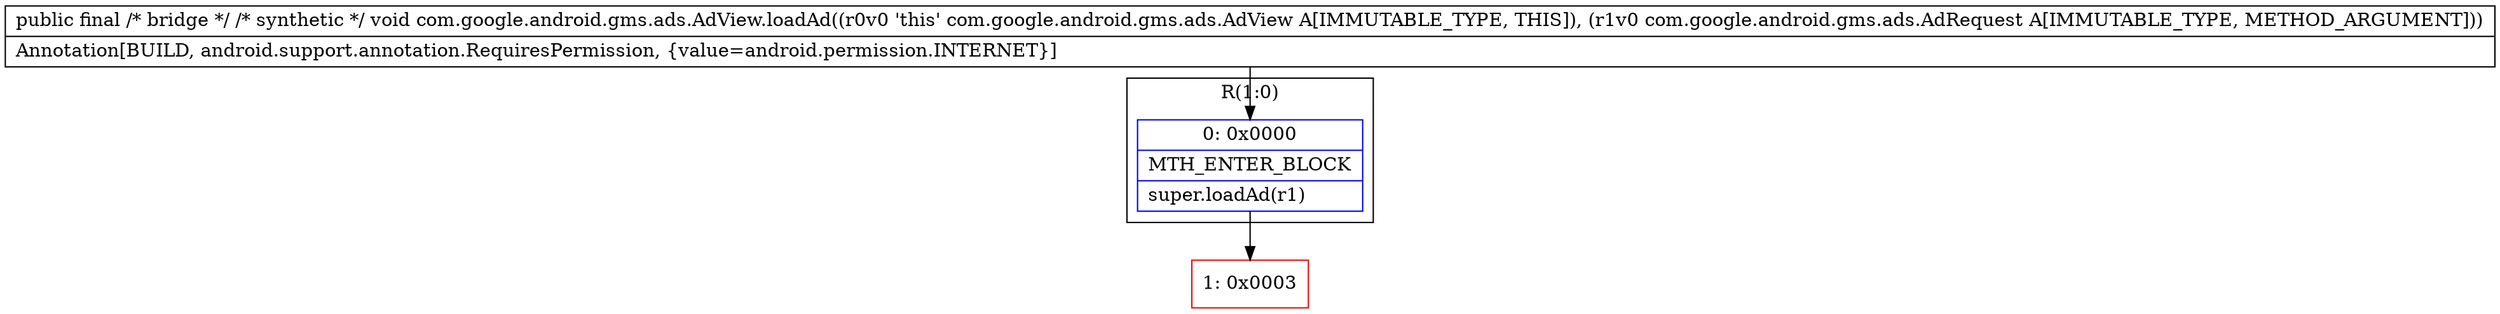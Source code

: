 digraph "CFG forcom.google.android.gms.ads.AdView.loadAd(Lcom\/google\/android\/gms\/ads\/AdRequest;)V" {
subgraph cluster_Region_2136376254 {
label = "R(1:0)";
node [shape=record,color=blue];
Node_0 [shape=record,label="{0\:\ 0x0000|MTH_ENTER_BLOCK\l|super.loadAd(r1)\l}"];
}
Node_1 [shape=record,color=red,label="{1\:\ 0x0003}"];
MethodNode[shape=record,label="{public final \/* bridge *\/ \/* synthetic *\/ void com.google.android.gms.ads.AdView.loadAd((r0v0 'this' com.google.android.gms.ads.AdView A[IMMUTABLE_TYPE, THIS]), (r1v0 com.google.android.gms.ads.AdRequest A[IMMUTABLE_TYPE, METHOD_ARGUMENT]))  | Annotation[BUILD, android.support.annotation.RequiresPermission, \{value=android.permission.INTERNET\}]\l}"];
MethodNode -> Node_0;
Node_0 -> Node_1;
}


